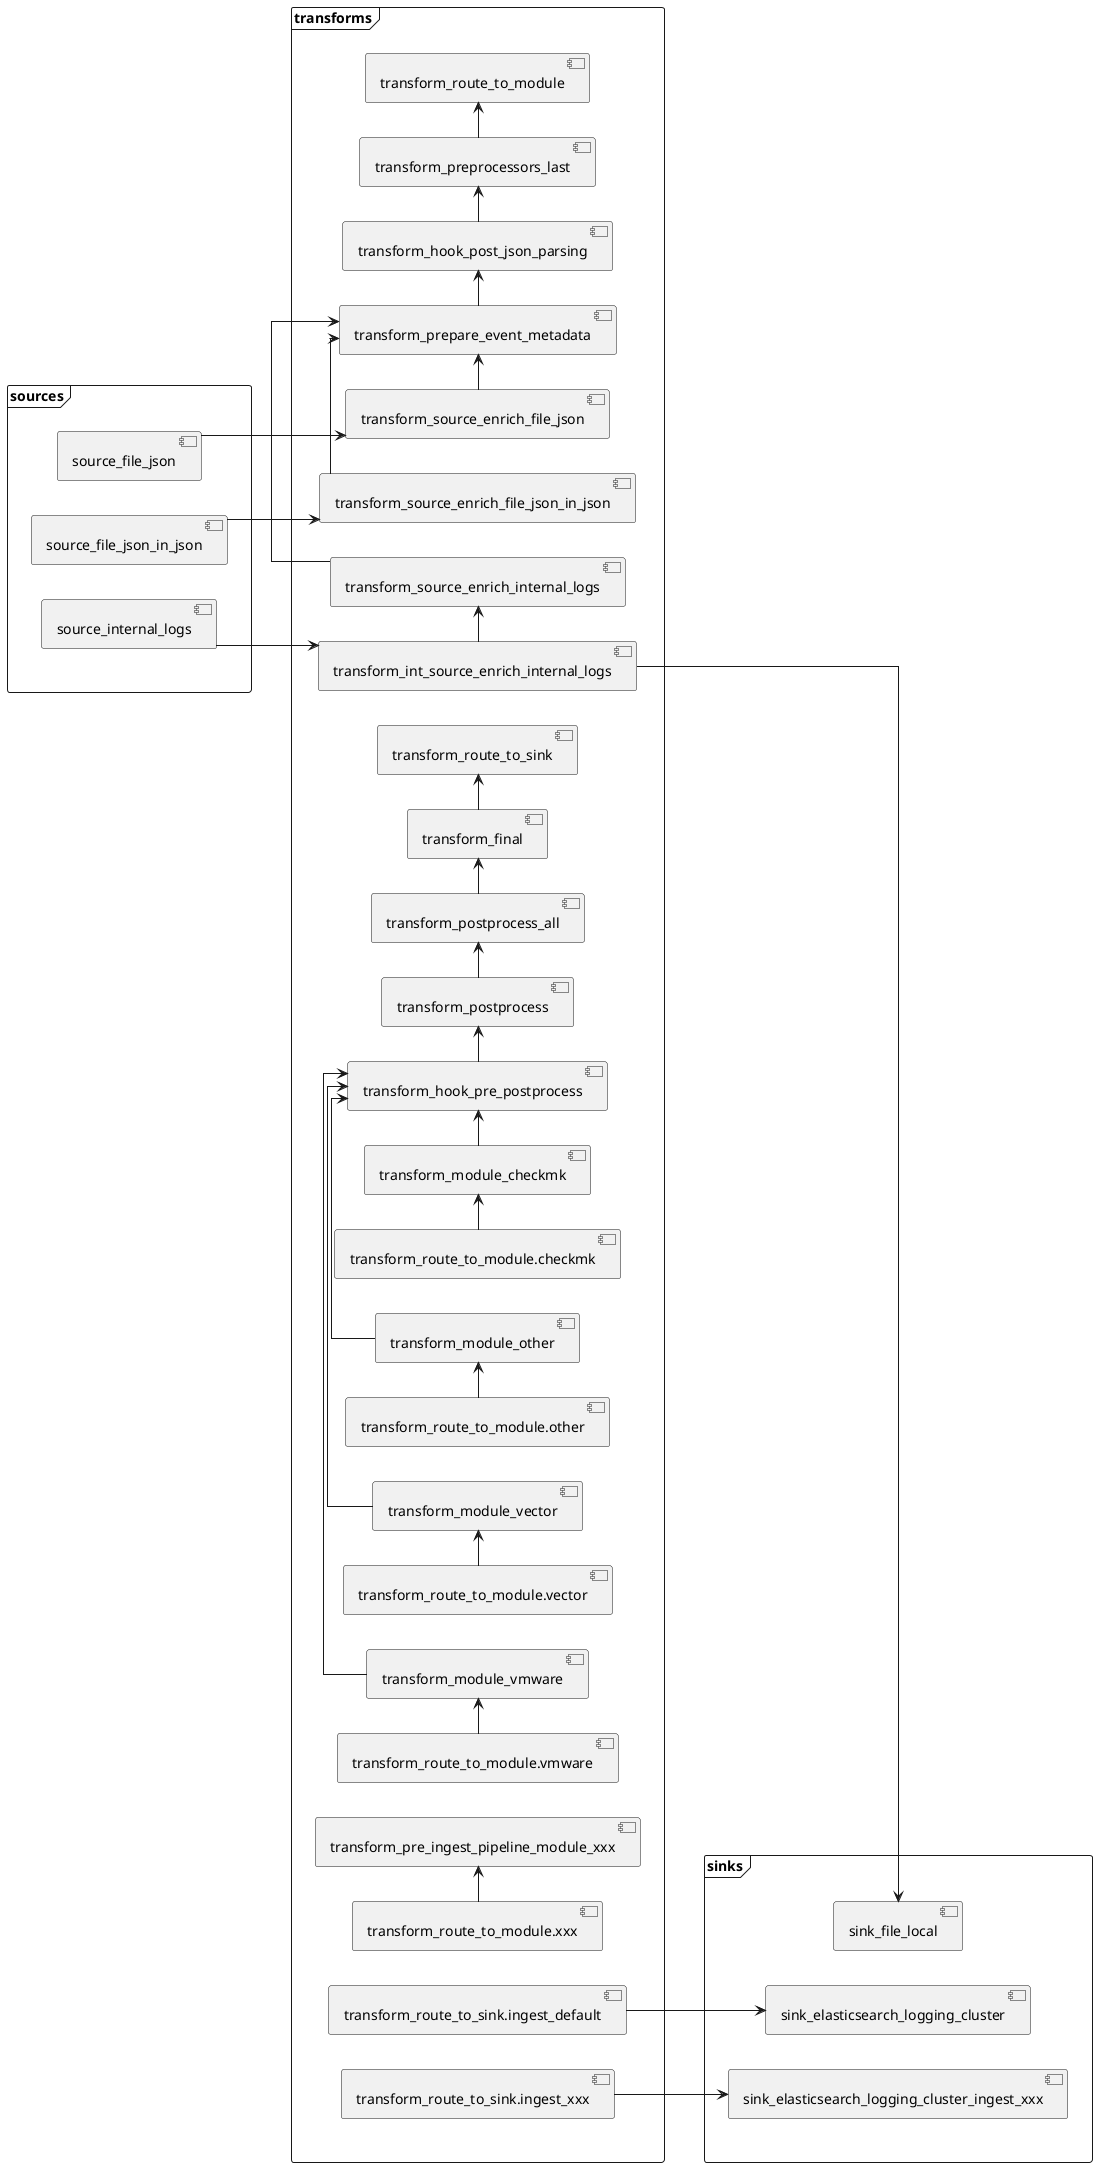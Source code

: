@startuml
' The following is generated by gen_component_diagram, all changes will be lost.
left to right direction
skinparam linetype ortho

frame sources {
    component source_file_json
    component source_file_json_in_json
    component source_internal_logs
}

frame transforms {
    component transform_final
    component transform_hook_post_json_parsing
    component transform_hook_pre_postprocess
    component transform_int_source_enrich_internal_logs
    component transform_module_checkmk
    component transform_module_other
    component transform_module_vector
    component transform_module_vmware
    component transform_postprocess
    component transform_postprocess_all
    component transform_pre_ingest_pipeline_module_xxx
    component transform_prepare_event_metadata
    component transform_preprocessors_last
    component transform_route_to_module
    component transform_route_to_module.checkmk
    component transform_route_to_module.other
    component transform_route_to_module.vector
    component transform_route_to_module.vmware
    component transform_route_to_module.xxx
    component transform_route_to_sink
    component transform_route_to_sink.ingest_default
    component transform_route_to_sink.ingest_xxx
    component transform_source_enrich_file_json
    component transform_source_enrich_file_json_in_json
    component transform_source_enrich_internal_logs
}

frame sinks {
    component sink_elasticsearch_logging_cluster
    component sink_elasticsearch_logging_cluster_ingest_xxx
    component sink_file_local
}

sources -[hidden]-> transforms
transforms -[hidden]-> sinks

source_file_json -> transform_source_enrich_file_json
source_file_json_in_json -> transform_source_enrich_file_json_in_json
transform_int_source_enrich_internal_logs -> transform_source_enrich_internal_logs
transform_final -> transform_route_to_sink
source_internal_logs -> transform_int_source_enrich_internal_logs
transform_source_enrich_file_json -> transform_prepare_event_metadata
transform_source_enrich_file_json_in_json -> transform_prepare_event_metadata
transform_source_enrich_internal_logs -> transform_prepare_event_metadata
transform_hook_post_json_parsing -> transform_preprocessors_last
transform_hook_pre_postprocess -> transform_postprocess
transform_postprocess -> transform_postprocess_all
transform_route_to_module.checkmk -> transform_module_checkmk
transform_route_to_module.other -> transform_module_other
transform_route_to_module.vector -> transform_module_vector
transform_route_to_module.vmware -> transform_module_vmware
transform_route_to_module.xxx -> transform_pre_ingest_pipeline_module_xxx
transform_prepare_event_metadata -> transform_hook_post_json_parsing
transform_preprocessors_last -> transform_route_to_module
transform_module_checkmk -> transform_hook_pre_postprocess
transform_module_other -> transform_hook_pre_postprocess
transform_module_vector -> transform_hook_pre_postprocess
transform_module_vmware -> transform_hook_pre_postprocess
transform_postprocess_all -> transform_final
transform_route_to_sink.ingest_default -> sink_elasticsearch_logging_cluster
transform_route_to_sink.ingest_xxx -> sink_elasticsearch_logging_cluster_ingest_xxx
transform_int_source_enrich_internal_logs -> sink_file_local

@enduml
